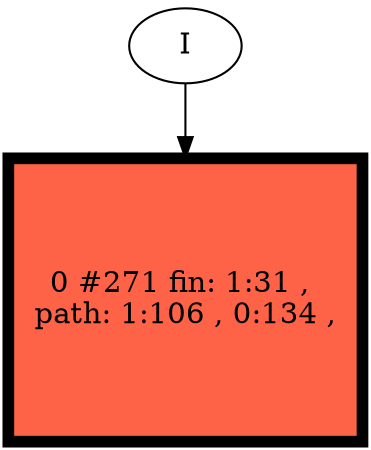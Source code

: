 // produced with flexfringe // 
digraph DFA {
	0 [label="root" shape=box];
		I -> 0;
	0 [ label="0 #271 fin: 1:31 , 
 path: 1:106 , 0:134 , " , style=filled, fillcolor="tomato", width=1.88795, height=1.88795, penwidth=5.6058];
}
